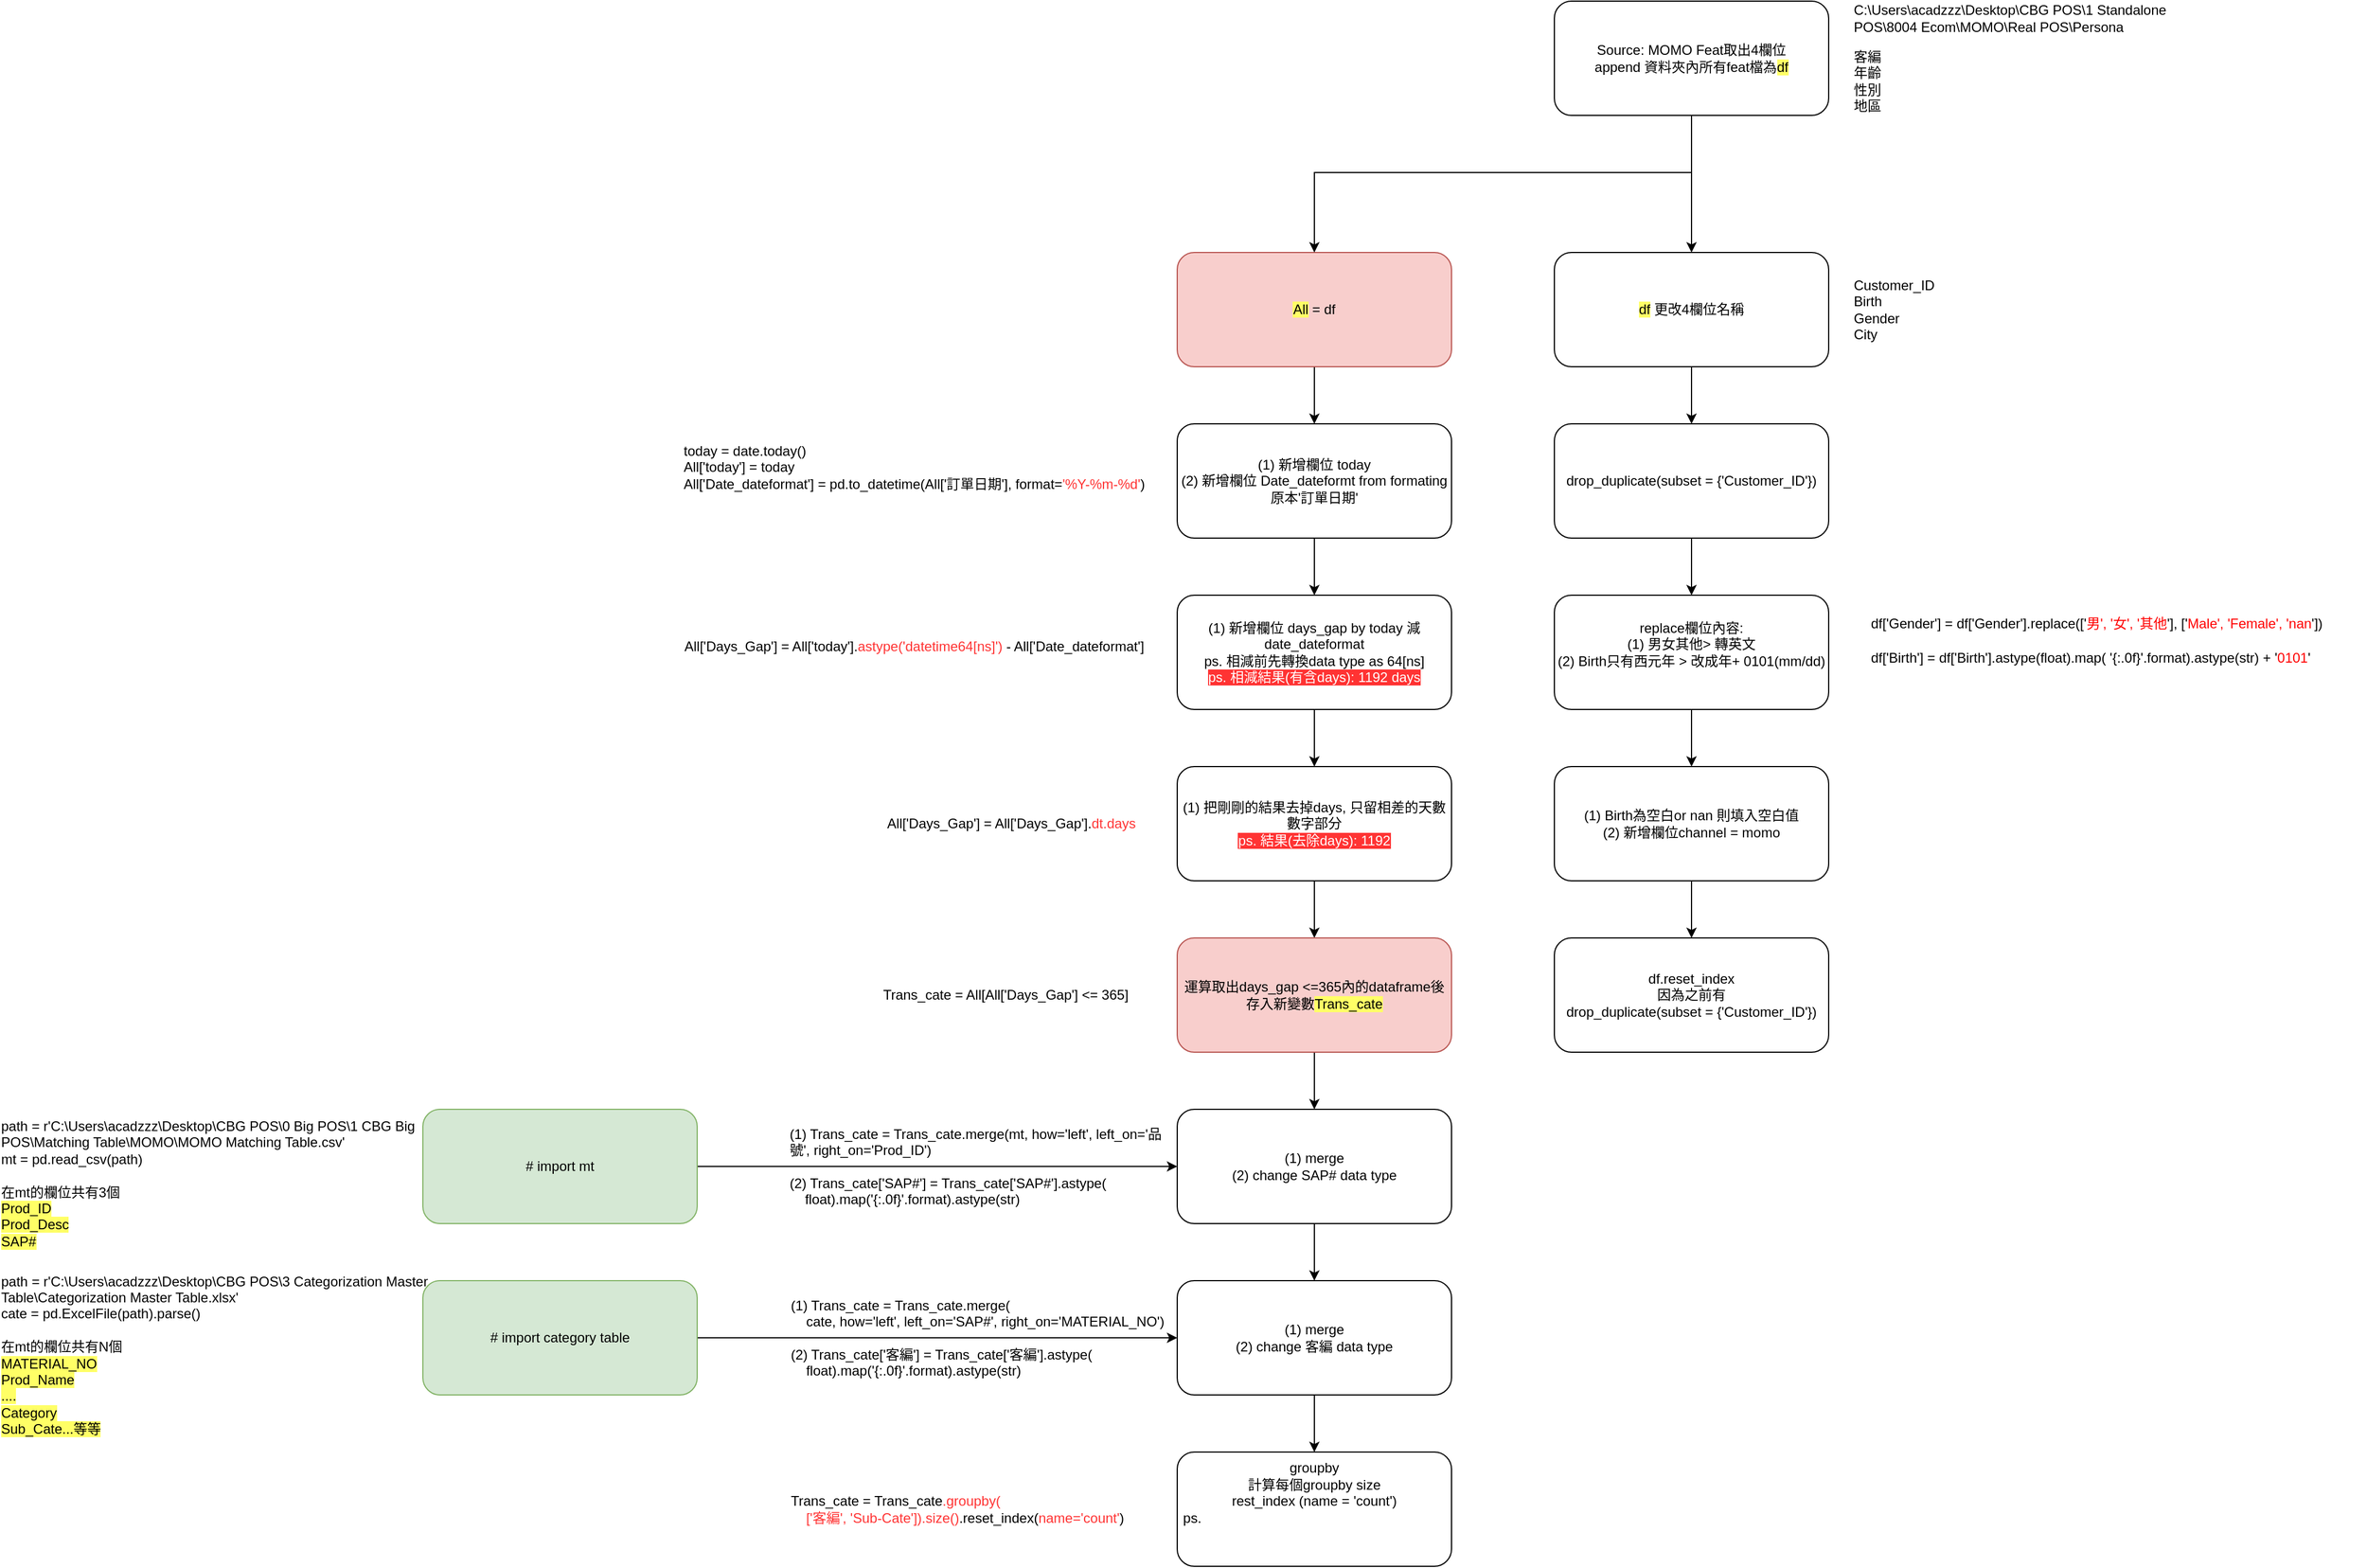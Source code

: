 <mxfile version="17.2.4" type="github">
  <diagram id="VdV0Nn6eujVthCHaxyLu" name="Page-1">
    <mxGraphModel dx="2620" dy="1615" grid="1" gridSize="10" guides="1" tooltips="1" connect="1" arrows="1" fold="1" page="1" pageScale="1" pageWidth="850" pageHeight="1100" math="0" shadow="0">
      <root>
        <mxCell id="0" />
        <mxCell id="1" parent="0" />
        <mxCell id="hvA4PafVI6DXR14lHh_R-13" value="" style="edgeStyle=orthogonalEdgeStyle;rounded=0;orthogonalLoop=1;jettySize=auto;html=1;" edge="1" parent="1" source="liE0KncuEcMG09TZuyiC-1" target="hvA4PafVI6DXR14lHh_R-12">
          <mxGeometry relative="1" as="geometry" />
        </mxCell>
        <mxCell id="liE0KncuEcMG09TZuyiC-1" value="&lt;span style=&quot;background-color: rgb(255 , 255 , 102)&quot;&gt;All&lt;/span&gt; = df" style="rounded=1;whiteSpace=wrap;html=1;fillColor=#f8cecc;strokeColor=#b85450;" parent="1" vertex="1">
          <mxGeometry x="-150" y="170" width="240" height="100" as="geometry" />
        </mxCell>
        <mxCell id="liE0KncuEcMG09TZuyiC-2" value="客編&lt;br&gt;年齡&lt;br&gt;性別&lt;br&gt;&lt;div style=&quot;&quot;&gt;&lt;span&gt;地區&lt;/span&gt;&lt;/div&gt;" style="text;html=1;strokeColor=none;fillColor=none;align=left;verticalAlign=middle;whiteSpace=wrap;rounded=0;" parent="1" vertex="1">
          <mxGeometry x="440" y="-20" width="90" height="80" as="geometry" />
        </mxCell>
        <mxCell id="liE0KncuEcMG09TZuyiC-3" value="C:\Users\acadzzz\Desktop\CBG POS\1 Standalone POS\8004 Ecom\MOMO\Real POS\Persona" style="text;html=1;strokeColor=none;fillColor=none;align=left;verticalAlign=middle;whiteSpace=wrap;rounded=0;" parent="1" vertex="1">
          <mxGeometry x="440" y="-50" width="310" height="30" as="geometry" />
        </mxCell>
        <mxCell id="liE0KncuEcMG09TZuyiC-8" value="" style="edgeStyle=orthogonalEdgeStyle;rounded=0;orthogonalLoop=1;jettySize=auto;html=1;" parent="1" source="liE0KncuEcMG09TZuyiC-4" target="liE0KncuEcMG09TZuyiC-6" edge="1">
          <mxGeometry relative="1" as="geometry" />
        </mxCell>
        <mxCell id="liE0KncuEcMG09TZuyiC-4" value="&lt;span style=&quot;background-color: rgb(255 , 255 , 102)&quot;&gt;df&lt;/span&gt; 更改4欄位名稱" style="rounded=1;whiteSpace=wrap;html=1;" parent="1" vertex="1">
          <mxGeometry x="180" y="170" width="240" height="100" as="geometry" />
        </mxCell>
        <mxCell id="liE0KncuEcMG09TZuyiC-5" value="Customer_ID&lt;br&gt;Birth&lt;br&gt;Gender&lt;br&gt;City" style="text;html=1;strokeColor=none;fillColor=none;align=left;verticalAlign=middle;whiteSpace=wrap;rounded=0;" parent="1" vertex="1">
          <mxGeometry x="440" y="180" width="90" height="80" as="geometry" />
        </mxCell>
        <mxCell id="liE0KncuEcMG09TZuyiC-12" value="" style="edgeStyle=orthogonalEdgeStyle;rounded=0;orthogonalLoop=1;jettySize=auto;html=1;" parent="1" source="liE0KncuEcMG09TZuyiC-6" target="liE0KncuEcMG09TZuyiC-11" edge="1">
          <mxGeometry relative="1" as="geometry" />
        </mxCell>
        <mxCell id="liE0KncuEcMG09TZuyiC-6" value="drop_duplicate(subset = {&#39;Customer_ID&#39;})" style="rounded=1;whiteSpace=wrap;html=1;" parent="1" vertex="1">
          <mxGeometry x="180" y="320" width="240" height="100" as="geometry" />
        </mxCell>
        <mxCell id="hvA4PafVI6DXR14lHh_R-2" value="" style="edgeStyle=orthogonalEdgeStyle;rounded=0;orthogonalLoop=1;jettySize=auto;html=1;" edge="1" parent="1" source="liE0KncuEcMG09TZuyiC-11" target="hvA4PafVI6DXR14lHh_R-1">
          <mxGeometry relative="1" as="geometry" />
        </mxCell>
        <mxCell id="liE0KncuEcMG09TZuyiC-11" value="replace欄位內容:&lt;br&gt;(1) 男女其他&amp;gt; 轉英文&lt;br&gt;(2) Birth只有西元年 &amp;gt; 改成年+ 0101(mm/dd)&lt;br&gt;&lt;div&gt;&lt;br&gt;&lt;/div&gt;" style="rounded=1;whiteSpace=wrap;html=1;" parent="1" vertex="1">
          <mxGeometry x="180" y="470" width="240" height="100" as="geometry" />
        </mxCell>
        <mxCell id="liE0KncuEcMG09TZuyiC-13" value="&lt;div&gt;df[&#39;Gender&#39;] = df[&#39;Gender&#39;].replace([&#39;&lt;font color=&quot;#ff0000&quot;&gt;男&#39;, &#39;女&#39;, &#39;其他&lt;/font&gt;&#39;], [&#39;&lt;font color=&quot;#ff0000&quot;&gt;Male&#39;, &#39;Female&#39;, &#39;nan&lt;/font&gt;&#39;])&lt;/div&gt;" style="text;html=1;strokeColor=none;fillColor=none;align=left;verticalAlign=middle;whiteSpace=wrap;rounded=0;" parent="1" vertex="1">
          <mxGeometry x="455" y="480" width="435" height="30" as="geometry" />
        </mxCell>
        <mxCell id="liE0KncuEcMG09TZuyiC-14" value="&lt;div&gt;df[&#39;Birth&#39;] = df[&#39;Birth&#39;].astype(float).map(&amp;nbsp;&lt;span&gt;&#39;{:.0f}&#39;.format).astype(str) + &#39;&lt;font color=&quot;#ff0000&quot;&gt;0101&lt;/font&gt;&#39;&lt;/span&gt;&lt;/div&gt;" style="text;html=1;strokeColor=none;fillColor=none;align=left;verticalAlign=middle;whiteSpace=wrap;rounded=0;" parent="1" vertex="1">
          <mxGeometry x="455" y="510" width="420" height="30" as="geometry" />
        </mxCell>
        <mxCell id="hvA4PafVI6DXR14lHh_R-4" value="" style="edgeStyle=orthogonalEdgeStyle;rounded=0;orthogonalLoop=1;jettySize=auto;html=1;" edge="1" parent="1" source="hvA4PafVI6DXR14lHh_R-1" target="hvA4PafVI6DXR14lHh_R-3">
          <mxGeometry relative="1" as="geometry" />
        </mxCell>
        <mxCell id="hvA4PafVI6DXR14lHh_R-1" value="(1) Birth為空白or nan 則填入空白值&lt;br&gt;(2) 新增欄位channel = momo" style="rounded=1;whiteSpace=wrap;html=1;" vertex="1" parent="1">
          <mxGeometry x="180" y="620" width="240" height="100" as="geometry" />
        </mxCell>
        <mxCell id="hvA4PafVI6DXR14lHh_R-3" value="df.reset_index&lt;br&gt;因為之前有&lt;br&gt;drop_duplicate(subset = {&#39;Customer_ID&#39;})" style="rounded=1;whiteSpace=wrap;html=1;" vertex="1" parent="1">
          <mxGeometry x="180" y="770" width="240" height="100" as="geometry" />
        </mxCell>
        <mxCell id="hvA4PafVI6DXR14lHh_R-8" style="edgeStyle=orthogonalEdgeStyle;rounded=0;orthogonalLoop=1;jettySize=auto;html=1;" edge="1" parent="1" source="hvA4PafVI6DXR14lHh_R-5" target="liE0KncuEcMG09TZuyiC-4">
          <mxGeometry relative="1" as="geometry" />
        </mxCell>
        <mxCell id="hvA4PafVI6DXR14lHh_R-9" style="edgeStyle=orthogonalEdgeStyle;rounded=0;orthogonalLoop=1;jettySize=auto;html=1;" edge="1" parent="1" source="hvA4PafVI6DXR14lHh_R-5" target="liE0KncuEcMG09TZuyiC-1">
          <mxGeometry relative="1" as="geometry">
            <Array as="points">
              <mxPoint x="300" y="100" />
              <mxPoint x="-30" y="100" />
              <mxPoint x="-30" y="220" />
            </Array>
          </mxGeometry>
        </mxCell>
        <mxCell id="hvA4PafVI6DXR14lHh_R-5" value="Source: MOMO Feat取出4欄位&lt;br&gt;append 資料夾內所有feat檔為&lt;span style=&quot;background-color: rgb(255 , 255 , 102)&quot;&gt;df&lt;/span&gt;" style="rounded=1;whiteSpace=wrap;html=1;" vertex="1" parent="1">
          <mxGeometry x="180" y="-50" width="240" height="100" as="geometry" />
        </mxCell>
        <mxCell id="hvA4PafVI6DXR14lHh_R-16" value="" style="edgeStyle=orthogonalEdgeStyle;rounded=0;orthogonalLoop=1;jettySize=auto;html=1;" edge="1" parent="1" source="hvA4PafVI6DXR14lHh_R-12" target="hvA4PafVI6DXR14lHh_R-15">
          <mxGeometry relative="1" as="geometry" />
        </mxCell>
        <mxCell id="hvA4PafVI6DXR14lHh_R-12" value="(1) 新增欄位 today&lt;br&gt;(2) 新增欄位 Date_dateformt from formating原本&#39;訂單日期&#39;" style="rounded=1;whiteSpace=wrap;html=1;" vertex="1" parent="1">
          <mxGeometry x="-150" y="320" width="240" height="100" as="geometry" />
        </mxCell>
        <mxCell id="hvA4PafVI6DXR14lHh_R-14" value="&lt;div style=&quot;text-align: left&quot;&gt;today = date.today()&lt;/div&gt;&lt;div style=&quot;text-align: left&quot;&gt;All[&#39;today&#39;] = today&lt;/div&gt;All[&#39;Date_dateformat&#39;] = pd.to_datetime(All[&#39;訂單日期&#39;], format=&lt;font color=&quot;#ff3333&quot;&gt;&#39;%Y-%m-%d&#39;&lt;/font&gt;)&lt;br&gt;&lt;div style=&quot;text-align: left&quot;&gt;&lt;br&gt;&lt;/div&gt;" style="text;html=1;align=center;verticalAlign=middle;whiteSpace=wrap;rounded=0;labelBackgroundColor=none;" vertex="1" parent="1">
          <mxGeometry x="-590" y="320" width="420" height="90" as="geometry" />
        </mxCell>
        <mxCell id="hvA4PafVI6DXR14lHh_R-19" value="" style="edgeStyle=orthogonalEdgeStyle;rounded=0;orthogonalLoop=1;jettySize=auto;html=1;fontColor=#FF3333;" edge="1" parent="1" source="hvA4PafVI6DXR14lHh_R-15" target="hvA4PafVI6DXR14lHh_R-18">
          <mxGeometry relative="1" as="geometry" />
        </mxCell>
        <mxCell id="hvA4PafVI6DXR14lHh_R-15" value="(1) 新增欄位 days_gap by today 減 date_dateformat&lt;br&gt;ps. 相減前先轉換data type as 64[ns]&lt;br&gt;&lt;span style=&quot;background-color: rgb(255 , 51 , 51)&quot;&gt;&lt;font color=&quot;#ffffff&quot;&gt;ps. 相減結果(有含days): 1192 days&lt;/font&gt;&lt;/span&gt;" style="rounded=1;whiteSpace=wrap;html=1;" vertex="1" parent="1">
          <mxGeometry x="-150" y="470" width="240" height="100" as="geometry" />
        </mxCell>
        <mxCell id="hvA4PafVI6DXR14lHh_R-17" value="&lt;div style=&quot;text-align: left&quot;&gt;All[&#39;Days_Gap&#39;] = All[&#39;today&#39;].&lt;font color=&quot;#ff3333&quot;&gt;astype(&#39;datetime64[ns]&#39;)&lt;/font&gt; - All[&#39;Date_dateformat&#39;]&lt;br&gt;&lt;/div&gt;" style="text;html=1;align=center;verticalAlign=middle;whiteSpace=wrap;rounded=0;labelBackgroundColor=none;" vertex="1" parent="1">
          <mxGeometry x="-590" y="470" width="420" height="90" as="geometry" />
        </mxCell>
        <mxCell id="hvA4PafVI6DXR14lHh_R-22" value="" style="edgeStyle=orthogonalEdgeStyle;rounded=0;orthogonalLoop=1;jettySize=auto;html=1;fontColor=#FF3333;" edge="1" parent="1" source="hvA4PafVI6DXR14lHh_R-18" target="hvA4PafVI6DXR14lHh_R-21">
          <mxGeometry relative="1" as="geometry" />
        </mxCell>
        <mxCell id="hvA4PafVI6DXR14lHh_R-18" value="(1) 把剛剛的結果去掉days, 只留相差的天數數字部分&lt;br&gt;&lt;span style=&quot;background-color: rgb(255 , 51 , 51)&quot;&gt;&lt;font color=&quot;#ffffff&quot;&gt;ps. 結果(去除days): 1192&lt;/font&gt;&lt;/span&gt;" style="rounded=1;whiteSpace=wrap;html=1;" vertex="1" parent="1">
          <mxGeometry x="-150" y="620" width="240" height="100" as="geometry" />
        </mxCell>
        <mxCell id="hvA4PafVI6DXR14lHh_R-20" value="&lt;div style=&quot;text-align: left&quot;&gt;All[&#39;Days_Gap&#39;] = All[&#39;Days_Gap&#39;].&lt;font color=&quot;#ff3333&quot;&gt;dt.days&lt;/font&gt;&lt;br&gt;&lt;/div&gt;" style="text;html=1;align=center;verticalAlign=middle;whiteSpace=wrap;rounded=0;labelBackgroundColor=none;" vertex="1" parent="1">
          <mxGeometry x="-420" y="625" width="250" height="90" as="geometry" />
        </mxCell>
        <mxCell id="hvA4PafVI6DXR14lHh_R-30" value="" style="edgeStyle=orthogonalEdgeStyle;rounded=0;orthogonalLoop=1;jettySize=auto;html=1;fontColor=#FF3333;" edge="1" parent="1" source="hvA4PafVI6DXR14lHh_R-21" target="hvA4PafVI6DXR14lHh_R-24">
          <mxGeometry relative="1" as="geometry" />
        </mxCell>
        <mxCell id="hvA4PafVI6DXR14lHh_R-21" value="運算取出days_gap &amp;lt;=365內的dataframe後&lt;br&gt;存入新變數&lt;span style=&quot;background-color: rgb(255 , 255 , 102)&quot;&gt;Trans_cate&lt;/span&gt;" style="rounded=1;whiteSpace=wrap;html=1;fillColor=#f8cecc;strokeColor=#b85450;" vertex="1" parent="1">
          <mxGeometry x="-150" y="770" width="240" height="100" as="geometry" />
        </mxCell>
        <mxCell id="hvA4PafVI6DXR14lHh_R-23" value="&lt;div style=&quot;text-align: left&quot;&gt;Trans_cate = All[All[&#39;Days_Gap&#39;] &amp;lt;= 365]&lt;br&gt;&lt;/div&gt;" style="text;html=1;align=center;verticalAlign=middle;whiteSpace=wrap;rounded=0;labelBackgroundColor=none;" vertex="1" parent="1">
          <mxGeometry x="-430" y="775" width="260" height="90" as="geometry" />
        </mxCell>
        <mxCell id="hvA4PafVI6DXR14lHh_R-35" value="" style="edgeStyle=orthogonalEdgeStyle;rounded=0;orthogonalLoop=1;jettySize=auto;html=1;fontColor=#FF3333;" edge="1" parent="1" source="hvA4PafVI6DXR14lHh_R-24" target="hvA4PafVI6DXR14lHh_R-31">
          <mxGeometry relative="1" as="geometry" />
        </mxCell>
        <mxCell id="hvA4PafVI6DXR14lHh_R-24" value="(1) merge&lt;br&gt;(2) change SAP# data type" style="rounded=1;whiteSpace=wrap;html=1;" vertex="1" parent="1">
          <mxGeometry x="-150" y="920" width="240" height="100" as="geometry" />
        </mxCell>
        <mxCell id="hvA4PafVI6DXR14lHh_R-25" value="&lt;div style=&quot;text-align: left&quot;&gt;&lt;div&gt;path = r&#39;C:\Users\acadzzz\Desktop\CBG POS\0 Big POS\1 CBG Big POS\Matching Table\MOMO\MOMO Matching Table.csv&#39;&lt;/div&gt;&lt;div&gt;mt = pd.read_csv(path)&lt;/div&gt;&lt;div&gt;&lt;br&gt;&lt;/div&gt;&lt;div&gt;在mt的欄位共有3個&lt;/div&gt;&lt;div&gt;&lt;span style=&quot;background-color: rgb(255 , 255 , 102)&quot;&gt;Prod_ID&lt;/span&gt;&lt;/div&gt;&lt;div&gt;&lt;span style=&quot;background-color: rgb(255 , 255 , 102)&quot;&gt;Prod_Desc&lt;/span&gt;&lt;/div&gt;&lt;div&gt;&lt;span style=&quot;background-color: rgb(255 , 255 , 102)&quot;&gt;SAP#&lt;/span&gt;&lt;/div&gt;&lt;/div&gt;" style="text;html=1;align=center;verticalAlign=middle;whiteSpace=wrap;rounded=0;labelBackgroundColor=none;" vertex="1" parent="1">
          <mxGeometry x="-1180" y="920" width="420" height="130" as="geometry" />
        </mxCell>
        <mxCell id="hvA4PafVI6DXR14lHh_R-29" style="edgeStyle=orthogonalEdgeStyle;rounded=0;orthogonalLoop=1;jettySize=auto;html=1;fontColor=#FF3333;" edge="1" parent="1" source="hvA4PafVI6DXR14lHh_R-26" target="hvA4PafVI6DXR14lHh_R-24">
          <mxGeometry relative="1" as="geometry" />
        </mxCell>
        <mxCell id="hvA4PafVI6DXR14lHh_R-26" value="# import mt" style="rounded=1;whiteSpace=wrap;html=1;fillColor=#d5e8d4;strokeColor=#82b366;" vertex="1" parent="1">
          <mxGeometry x="-810" y="920" width="240" height="100" as="geometry" />
        </mxCell>
        <mxCell id="hvA4PafVI6DXR14lHh_R-27" value="&lt;div style=&quot;text-align: left&quot;&gt;(1) Trans_cate = Trans_cate.merge(mt, how=&#39;left&#39;, left_on=&#39;品號&#39;, right_on=&#39;Prod_ID&#39;)&lt;br&gt;&lt;/div&gt;&lt;div style=&quot;text-align: left&quot;&gt;&lt;br&gt;&lt;/div&gt;&lt;div style=&quot;text-align: left&quot;&gt;&lt;div&gt;(2) Trans_cate[&#39;SAP#&#39;] = Trans_cate[&#39;SAP#&#39;].astype(&lt;/div&gt;&lt;div&gt;&amp;nbsp; &amp;nbsp; float).map(&#39;{:.0f}&#39;.format).astype(str)&lt;/div&gt;&lt;/div&gt;" style="text;html=1;align=center;verticalAlign=middle;whiteSpace=wrap;rounded=0;labelBackgroundColor=none;" vertex="1" parent="1">
          <mxGeometry x="-490" y="925" width="330" height="90" as="geometry" />
        </mxCell>
        <mxCell id="hvA4PafVI6DXR14lHh_R-38" value="" style="edgeStyle=orthogonalEdgeStyle;rounded=0;orthogonalLoop=1;jettySize=auto;html=1;fontColor=#FF3333;" edge="1" parent="1" source="hvA4PafVI6DXR14lHh_R-31" target="hvA4PafVI6DXR14lHh_R-37">
          <mxGeometry relative="1" as="geometry" />
        </mxCell>
        <mxCell id="hvA4PafVI6DXR14lHh_R-31" value="(1) merge&lt;br&gt;(2) change 客編&amp;nbsp;data type" style="rounded=1;whiteSpace=wrap;html=1;" vertex="1" parent="1">
          <mxGeometry x="-150" y="1070" width="240" height="100" as="geometry" />
        </mxCell>
        <mxCell id="hvA4PafVI6DXR14lHh_R-34" style="edgeStyle=orthogonalEdgeStyle;rounded=0;orthogonalLoop=1;jettySize=auto;html=1;fontColor=#FF3333;" edge="1" parent="1" source="hvA4PafVI6DXR14lHh_R-32" target="hvA4PafVI6DXR14lHh_R-31">
          <mxGeometry relative="1" as="geometry" />
        </mxCell>
        <mxCell id="hvA4PafVI6DXR14lHh_R-32" value="# import category table" style="rounded=1;whiteSpace=wrap;html=1;fillColor=#d5e8d4;strokeColor=#82b366;" vertex="1" parent="1">
          <mxGeometry x="-810" y="1070" width="240" height="100" as="geometry" />
        </mxCell>
        <mxCell id="hvA4PafVI6DXR14lHh_R-33" value="&lt;div style=&quot;text-align: left&quot;&gt;&lt;div&gt;&lt;div&gt;path = r&#39;C:\Users\acadzzz\Desktop\CBG POS\3 Categorization Master Table\Categorization Master Table.xlsx&#39;&lt;/div&gt;&lt;div&gt;cate = pd.ExcelFile(path).parse()&lt;/div&gt;&lt;/div&gt;&lt;div&gt;&lt;br&gt;&lt;/div&gt;&lt;div&gt;在mt的欄位共有N個&lt;/div&gt;&lt;div&gt;&lt;span style=&quot;background-color: rgb(255 , 255 , 102)&quot;&gt;MATERIAL_NO&lt;/span&gt;&lt;br&gt;&lt;/div&gt;&lt;div&gt;&lt;span style=&quot;background-color: rgb(255 , 255 , 102)&quot;&gt;Prod_Name&lt;/span&gt;&lt;/div&gt;&lt;div&gt;&lt;span style=&quot;background-color: rgb(255 , 255 , 102)&quot;&gt;....&lt;/span&gt;&lt;/div&gt;&lt;div&gt;&lt;span style=&quot;background-color: rgb(255 , 255 , 102)&quot;&gt;Category&lt;/span&gt;&lt;br&gt;&lt;/div&gt;&lt;div&gt;&lt;span style=&quot;background-color: rgb(255 , 255 , 102)&quot;&gt;Sub_Cate...等等&lt;/span&gt;&lt;/div&gt;&lt;/div&gt;" style="text;html=1;align=center;verticalAlign=middle;whiteSpace=wrap;rounded=0;labelBackgroundColor=none;" vertex="1" parent="1">
          <mxGeometry x="-1180" y="1070" width="420" height="130" as="geometry" />
        </mxCell>
        <mxCell id="hvA4PafVI6DXR14lHh_R-36" value="&lt;div&gt;&lt;div&gt;(1) Trans_cate = Trans_cate.merge(&lt;/div&gt;&lt;div&gt;&amp;nbsp; &amp;nbsp; cate, how=&#39;left&#39;, left_on=&#39;SAP#&#39;, right_on=&#39;MATERIAL_NO&#39;)&lt;/div&gt;&lt;div&gt;&lt;br&gt;&lt;/div&gt;&lt;div&gt;(2) Trans_cate[&#39;客編&#39;] = Trans_cate[&#39;客編&#39;].astype(&lt;/div&gt;&lt;div&gt;&amp;nbsp; &amp;nbsp; float).map(&#39;{:.0f}&#39;.format).astype(str)&lt;/div&gt;&lt;/div&gt;" style="text;html=1;align=left;verticalAlign=middle;whiteSpace=wrap;rounded=0;labelBackgroundColor=none;" vertex="1" parent="1">
          <mxGeometry x="-490" y="1075" width="330" height="90" as="geometry" />
        </mxCell>
        <mxCell id="hvA4PafVI6DXR14lHh_R-37" value="groupby&lt;br&gt;計算每個groupby size&lt;br&gt;rest_index (name = &#39;count&#39;)&lt;br&gt;ps.&lt;font color=&quot;#ffffff&quot; style=&quot;background-color: rgb(255 , 255 , 255)&quot;&gt; 此name = &#39;count&#39; 是給剛剛size那欄位的header欄位名稱, 而非indexing 欄位的欄位名稱&lt;/font&gt;" style="rounded=1;whiteSpace=wrap;html=1;" vertex="1" parent="1">
          <mxGeometry x="-150" y="1220" width="240" height="100" as="geometry" />
        </mxCell>
        <mxCell id="hvA4PafVI6DXR14lHh_R-39" value="&lt;div&gt;Trans_cate = Trans_cate&lt;font color=&quot;#ff3333&quot;&gt;.groupby(&lt;/font&gt;&lt;/div&gt;&lt;div&gt;&lt;font color=&quot;#ff3333&quot;&gt;&amp;nbsp; &amp;nbsp; [&#39;客編&#39;, &#39;Sub-Cate&#39;]).size()&lt;/font&gt;.reset_index(&lt;font color=&quot;#ff3333&quot;&gt;name=&#39;count&#39;&lt;/font&gt;)&lt;/div&gt;" style="text;html=1;align=left;verticalAlign=middle;whiteSpace=wrap;rounded=0;labelBackgroundColor=none;" vertex="1" parent="1">
          <mxGeometry x="-490" y="1225" width="330" height="90" as="geometry" />
        </mxCell>
      </root>
    </mxGraphModel>
  </diagram>
</mxfile>
